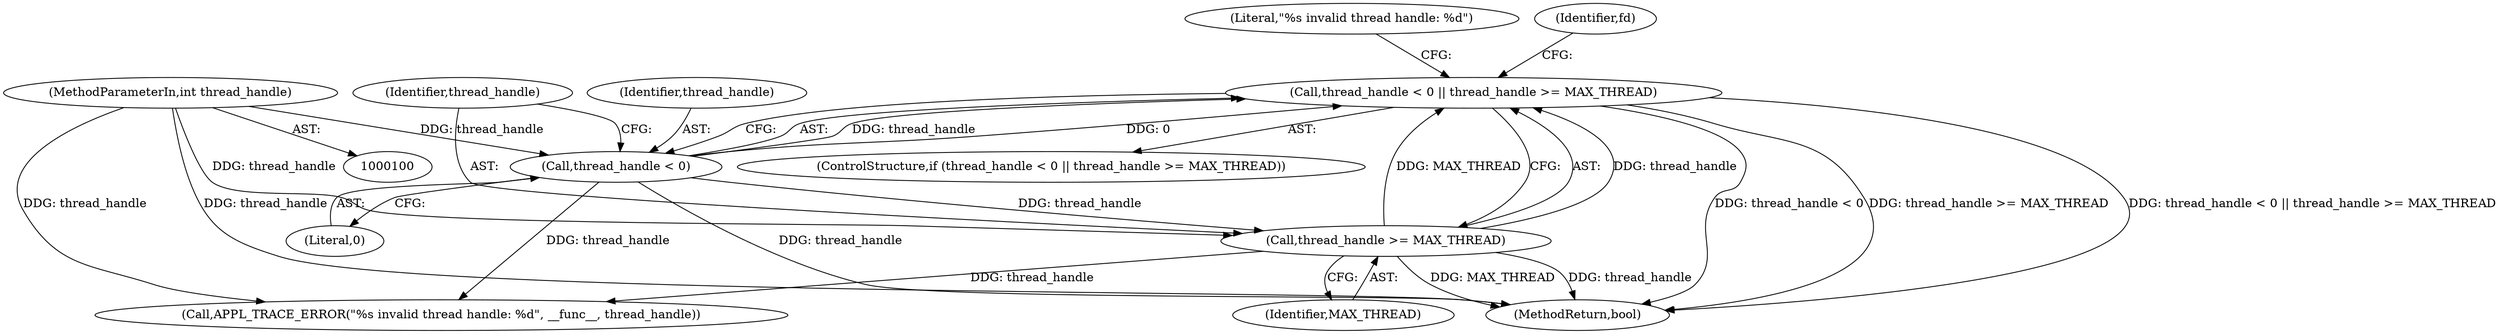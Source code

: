 digraph "0_Android_472271b153c5dc53c28beac55480a8d8434b2d5c_40@API" {
"1000105" [label="(Call,thread_handle < 0 || thread_handle >= MAX_THREAD)"];
"1000106" [label="(Call,thread_handle < 0)"];
"1000101" [label="(MethodParameterIn,int thread_handle)"];
"1000109" [label="(Call,thread_handle >= MAX_THREAD)"];
"1000114" [label="(Literal,\"%s invalid thread handle: %d\")"];
"1000109" [label="(Call,thread_handle >= MAX_THREAD)"];
"1000149" [label="(MethodReturn,bool)"];
"1000101" [label="(MethodParameterIn,int thread_handle)"];
"1000107" [label="(Identifier,thread_handle)"];
"1000106" [label="(Call,thread_handle < 0)"];
"1000113" [label="(Call,APPL_TRACE_ERROR(\"%s invalid thread handle: %d\", __func__, thread_handle))"];
"1000121" [label="(Identifier,fd)"];
"1000111" [label="(Identifier,MAX_THREAD)"];
"1000108" [label="(Literal,0)"];
"1000110" [label="(Identifier,thread_handle)"];
"1000105" [label="(Call,thread_handle < 0 || thread_handle >= MAX_THREAD)"];
"1000104" [label="(ControlStructure,if (thread_handle < 0 || thread_handle >= MAX_THREAD))"];
"1000105" -> "1000104"  [label="AST: "];
"1000105" -> "1000106"  [label="CFG: "];
"1000105" -> "1000109"  [label="CFG: "];
"1000106" -> "1000105"  [label="AST: "];
"1000109" -> "1000105"  [label="AST: "];
"1000114" -> "1000105"  [label="CFG: "];
"1000121" -> "1000105"  [label="CFG: "];
"1000105" -> "1000149"  [label="DDG: thread_handle < 0 || thread_handle >= MAX_THREAD"];
"1000105" -> "1000149"  [label="DDG: thread_handle < 0"];
"1000105" -> "1000149"  [label="DDG: thread_handle >= MAX_THREAD"];
"1000106" -> "1000105"  [label="DDG: thread_handle"];
"1000106" -> "1000105"  [label="DDG: 0"];
"1000109" -> "1000105"  [label="DDG: thread_handle"];
"1000109" -> "1000105"  [label="DDG: MAX_THREAD"];
"1000106" -> "1000108"  [label="CFG: "];
"1000107" -> "1000106"  [label="AST: "];
"1000108" -> "1000106"  [label="AST: "];
"1000110" -> "1000106"  [label="CFG: "];
"1000106" -> "1000149"  [label="DDG: thread_handle"];
"1000101" -> "1000106"  [label="DDG: thread_handle"];
"1000106" -> "1000109"  [label="DDG: thread_handle"];
"1000106" -> "1000113"  [label="DDG: thread_handle"];
"1000101" -> "1000100"  [label="AST: "];
"1000101" -> "1000149"  [label="DDG: thread_handle"];
"1000101" -> "1000109"  [label="DDG: thread_handle"];
"1000101" -> "1000113"  [label="DDG: thread_handle"];
"1000109" -> "1000111"  [label="CFG: "];
"1000110" -> "1000109"  [label="AST: "];
"1000111" -> "1000109"  [label="AST: "];
"1000109" -> "1000149"  [label="DDG: thread_handle"];
"1000109" -> "1000149"  [label="DDG: MAX_THREAD"];
"1000109" -> "1000113"  [label="DDG: thread_handle"];
}
